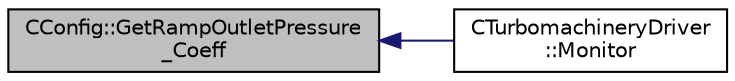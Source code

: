 digraph "CConfig::GetRampOutletPressure_Coeff"
{
  edge [fontname="Helvetica",fontsize="10",labelfontname="Helvetica",labelfontsize="10"];
  node [fontname="Helvetica",fontsize="10",shape=record];
  rankdir="LR";
  Node10728 [label="CConfig::GetRampOutletPressure\l_Coeff",height=0.2,width=0.4,color="black", fillcolor="grey75", style="filled", fontcolor="black"];
  Node10728 -> Node10729 [dir="back",color="midnightblue",fontsize="10",style="solid",fontname="Helvetica"];
  Node10729 [label="CTurbomachineryDriver\l::Monitor",height=0.2,width=0.4,color="black", fillcolor="white", style="filled",URL="$class_c_turbomachinery_driver.html#a41d7b50bbacef68eb5436293ebb2da4f",tooltip="Monitor the computation. "];
}
